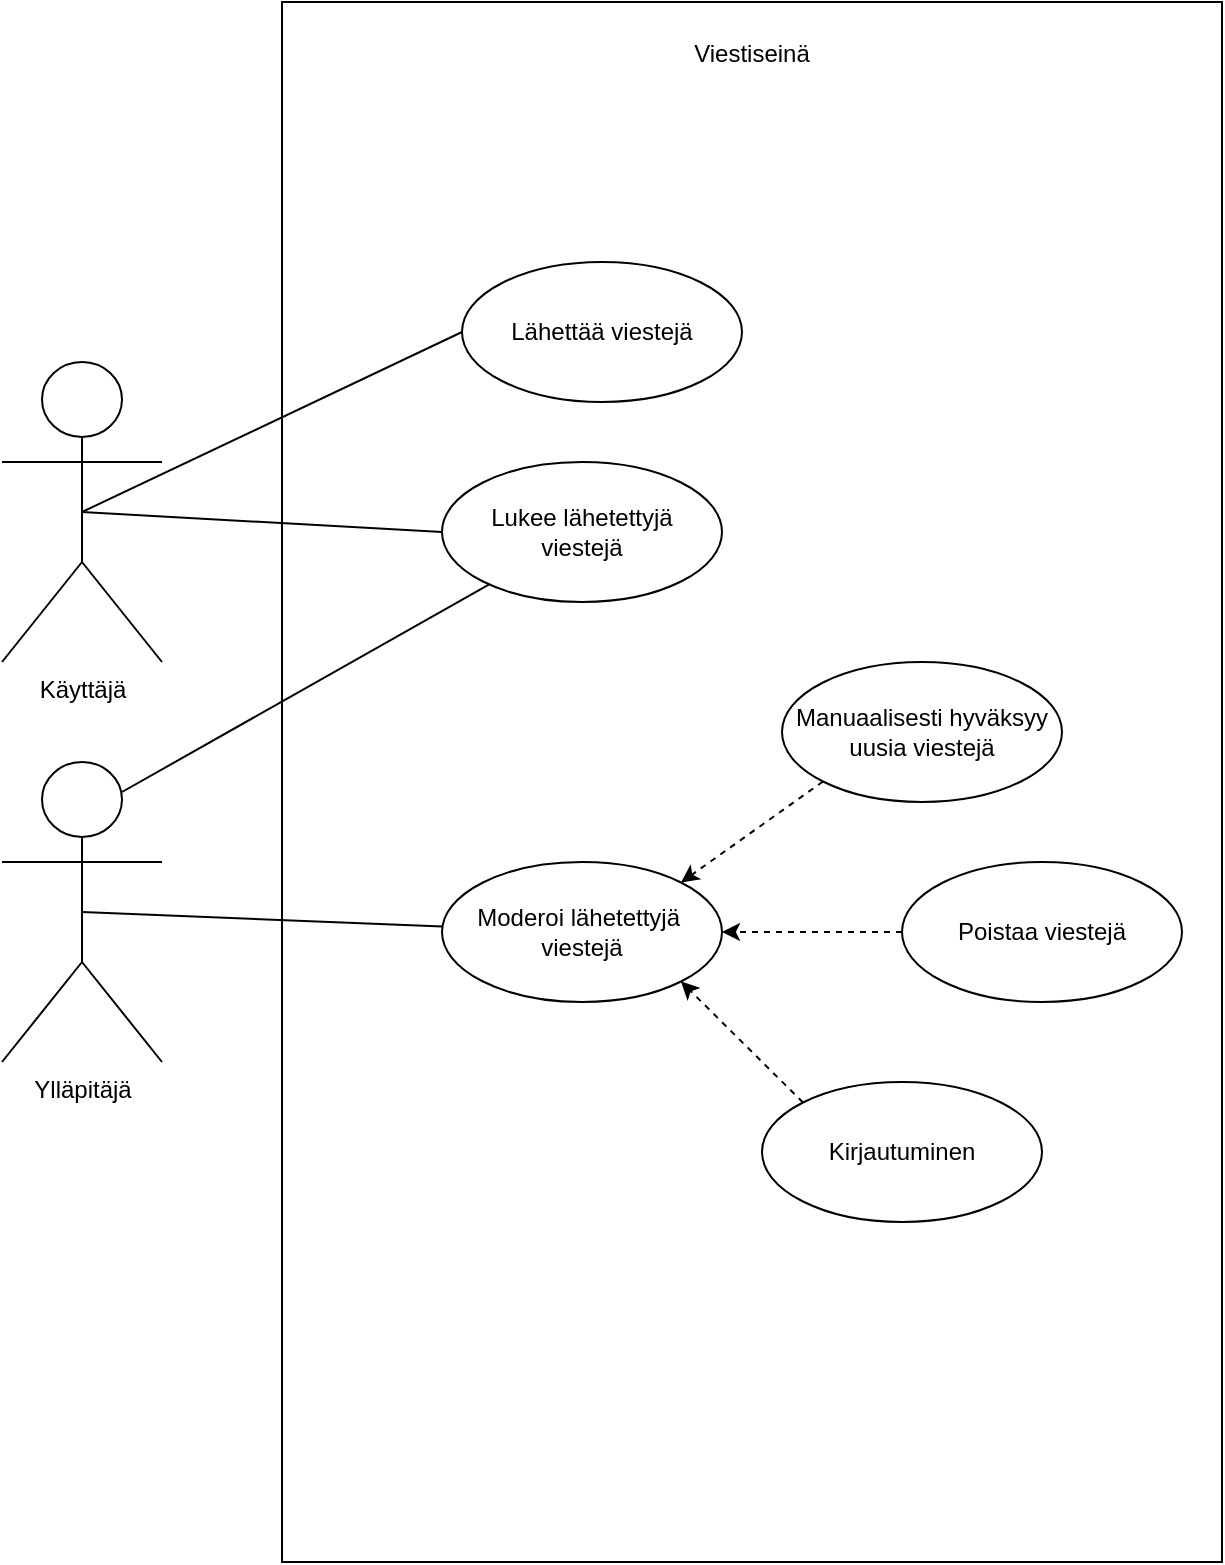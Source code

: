 <mxfile version="14.1.8" type="device"><diagram id="PUfRaJoBzOwvGQ1Xt7re" name="Page-1"><mxGraphModel dx="1530" dy="1137" grid="1" gridSize="10" guides="1" tooltips="1" connect="1" arrows="1" fold="1" page="1" pageScale="1" pageWidth="827" pageHeight="1169" math="0" shadow="0"><root><mxCell id="0"/><mxCell id="1" parent="0"/><mxCell id="Ll7NVleuf09_ZqAVfrep-1" value="Käyttäjä" style="shape=umlActor;verticalLabelPosition=bottom;verticalAlign=top;html=1;outlineConnect=0;" vertex="1" parent="1"><mxGeometry x="80" y="280" width="80" height="150" as="geometry"/></mxCell><mxCell id="Ll7NVleuf09_ZqAVfrep-4" value="Ylläpitäjä" style="shape=umlActor;verticalLabelPosition=bottom;verticalAlign=top;html=1;outlineConnect=0;" vertex="1" parent="1"><mxGeometry x="80" y="480" width="80" height="150" as="geometry"/></mxCell><mxCell id="Ll7NVleuf09_ZqAVfrep-5" value="&lt;p style=&quot;line-height: 120%&quot;&gt;Viestiseinä&lt;/p&gt;" style="rounded=0;whiteSpace=wrap;html=1;verticalAlign=top;" vertex="1" parent="1"><mxGeometry x="220" y="100" width="470" height="780" as="geometry"/></mxCell><mxCell id="Ll7NVleuf09_ZqAVfrep-9" value="Lukee lähetettyjä &lt;br&gt;viestejä" style="ellipse;whiteSpace=wrap;html=1;" vertex="1" parent="1"><mxGeometry x="300" y="330" width="140" height="70" as="geometry"/></mxCell><mxCell id="Ll7NVleuf09_ZqAVfrep-12" style="rounded=0;orthogonalLoop=1;jettySize=auto;html=1;exitX=0.5;exitY=0.5;exitDx=0;exitDy=0;exitPerimeter=0;entryX=0;entryY=0.5;entryDx=0;entryDy=0;startArrow=none;startFill=0;endArrow=none;endFill=0;" edge="1" parent="1" source="Ll7NVleuf09_ZqAVfrep-1" target="Ll7NVleuf09_ZqAVfrep-9"><mxGeometry relative="1" as="geometry"/></mxCell><mxCell id="Ll7NVleuf09_ZqAVfrep-13" value="Moderoi lähetettyjä&amp;nbsp;&lt;br&gt;viestejä" style="ellipse;whiteSpace=wrap;html=1;" vertex="1" parent="1"><mxGeometry x="300" y="530" width="140" height="70" as="geometry"/></mxCell><mxCell id="Ll7NVleuf09_ZqAVfrep-14" style="edgeStyle=none;rounded=0;orthogonalLoop=1;jettySize=auto;html=1;exitX=0.5;exitY=0.5;exitDx=0;exitDy=0;exitPerimeter=0;startArrow=none;startFill=0;endArrow=none;endFill=0;" edge="1" parent="1" source="Ll7NVleuf09_ZqAVfrep-4" target="Ll7NVleuf09_ZqAVfrep-13"><mxGeometry relative="1" as="geometry"/></mxCell><mxCell id="Ll7NVleuf09_ZqAVfrep-16" style="edgeStyle=none;rounded=0;orthogonalLoop=1;jettySize=auto;html=1;exitX=0;exitY=0;exitDx=0;exitDy=0;entryX=1;entryY=1;entryDx=0;entryDy=0;startArrow=none;startFill=0;endArrow=classic;endFill=1;dashed=1;" edge="1" parent="1" source="Ll7NVleuf09_ZqAVfrep-15" target="Ll7NVleuf09_ZqAVfrep-13"><mxGeometry relative="1" as="geometry"/></mxCell><mxCell id="Ll7NVleuf09_ZqAVfrep-15" value="Kirjautuminen" style="ellipse;whiteSpace=wrap;html=1;" vertex="1" parent="1"><mxGeometry x="460" y="640" width="140" height="70" as="geometry"/></mxCell><mxCell id="Ll7NVleuf09_ZqAVfrep-17" value="Lähettää viestejä" style="ellipse;whiteSpace=wrap;html=1;" vertex="1" parent="1"><mxGeometry x="310" y="230" width="140" height="70" as="geometry"/></mxCell><mxCell id="Ll7NVleuf09_ZqAVfrep-18" style="edgeStyle=none;rounded=0;orthogonalLoop=1;jettySize=auto;html=1;exitX=0.5;exitY=0.5;exitDx=0;exitDy=0;exitPerimeter=0;entryX=0;entryY=0.5;entryDx=0;entryDy=0;startArrow=none;startFill=0;endArrow=none;endFill=0;" edge="1" parent="1" source="Ll7NVleuf09_ZqAVfrep-1" target="Ll7NVleuf09_ZqAVfrep-17"><mxGeometry relative="1" as="geometry"/></mxCell><mxCell id="Ll7NVleuf09_ZqAVfrep-20" style="edgeStyle=none;rounded=0;orthogonalLoop=1;jettySize=auto;html=1;exitX=0.75;exitY=0.1;exitDx=0;exitDy=0;exitPerimeter=0;startArrow=none;startFill=0;endArrow=none;endFill=0;" edge="1" parent="1" source="Ll7NVleuf09_ZqAVfrep-4" target="Ll7NVleuf09_ZqAVfrep-9"><mxGeometry relative="1" as="geometry"/></mxCell><mxCell id="Ll7NVleuf09_ZqAVfrep-22" style="edgeStyle=none;rounded=0;orthogonalLoop=1;jettySize=auto;html=1;exitX=0;exitY=1;exitDx=0;exitDy=0;entryX=1;entryY=0;entryDx=0;entryDy=0;startArrow=none;startFill=0;endArrow=classic;endFill=1;dashed=1;" edge="1" parent="1" source="Ll7NVleuf09_ZqAVfrep-21" target="Ll7NVleuf09_ZqAVfrep-13"><mxGeometry relative="1" as="geometry"/></mxCell><mxCell id="Ll7NVleuf09_ZqAVfrep-21" value="Manuaalisesti hyväksyy&lt;br&gt;uusia viestejä" style="ellipse;whiteSpace=wrap;html=1;" vertex="1" parent="1"><mxGeometry x="470" y="430" width="140" height="70" as="geometry"/></mxCell><mxCell id="Ll7NVleuf09_ZqAVfrep-25" style="edgeStyle=none;rounded=0;orthogonalLoop=1;jettySize=auto;html=1;exitX=0;exitY=0.5;exitDx=0;exitDy=0;entryX=1;entryY=0.5;entryDx=0;entryDy=0;startArrow=none;startFill=0;endArrow=classic;endFill=1;dashed=1;" edge="1" parent="1" source="Ll7NVleuf09_ZqAVfrep-23" target="Ll7NVleuf09_ZqAVfrep-13"><mxGeometry relative="1" as="geometry"/></mxCell><mxCell id="Ll7NVleuf09_ZqAVfrep-23" value="Poistaa viestejä" style="ellipse;whiteSpace=wrap;html=1;" vertex="1" parent="1"><mxGeometry x="530" y="530" width="140" height="70" as="geometry"/></mxCell></root></mxGraphModel></diagram></mxfile>